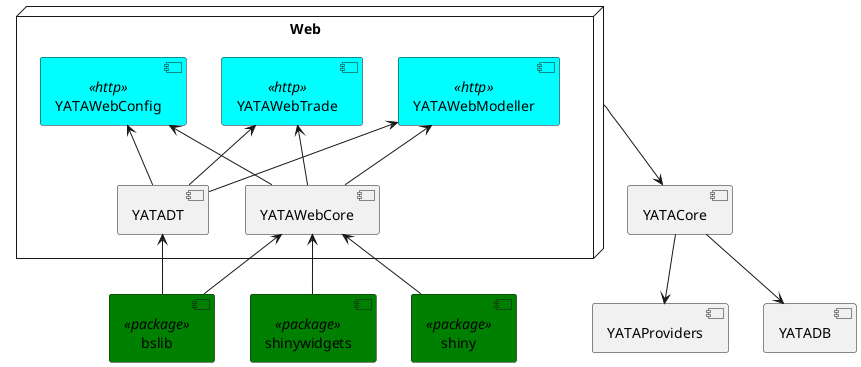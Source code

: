 @startuml
[YATACore]
  [YATAProviders]
  [YATADB]

   YATACore --> YATAProviders
   YATACore --> YATADB


node Web {
  [YATAWebConfig]    <<http>>
  [YATAWebTrade]    <<http>> 
  [YATAWebModeller] <<http>>

  [YATAWebCore]
  [YATADT]
  
  YATAWebConfig -[hidden]right- YATAWebTrade
  YATAWebTrade  -[hidden]right- YATAWebModeller 
  YATAWebCore -up-> YATAWebConfig
  YATAWebCore -up-> YATAWebTrade
  YATAWebCore -up-> YATAWebModeller
  YATADT -up-> YATAWebConfig
  YATADT -up-> YATAWebTrade
  YATADT -up-> YATAWebModeller

}
Web --> YATACore
[bslib]        <<package>>      
[shiny]        <<package>>      
[shinywidgets] <<package>> 

[bslib] -up-> YATAWebCore
[bslib] -up-> YATADT
[shiny] -up-> YATAWebCore
[shinywidgets] -up-> YATAWebCore

skinparam component {
    backgroundColor<<http>> Cyan
    backgroundColor<<package>> Green
}
@enduml